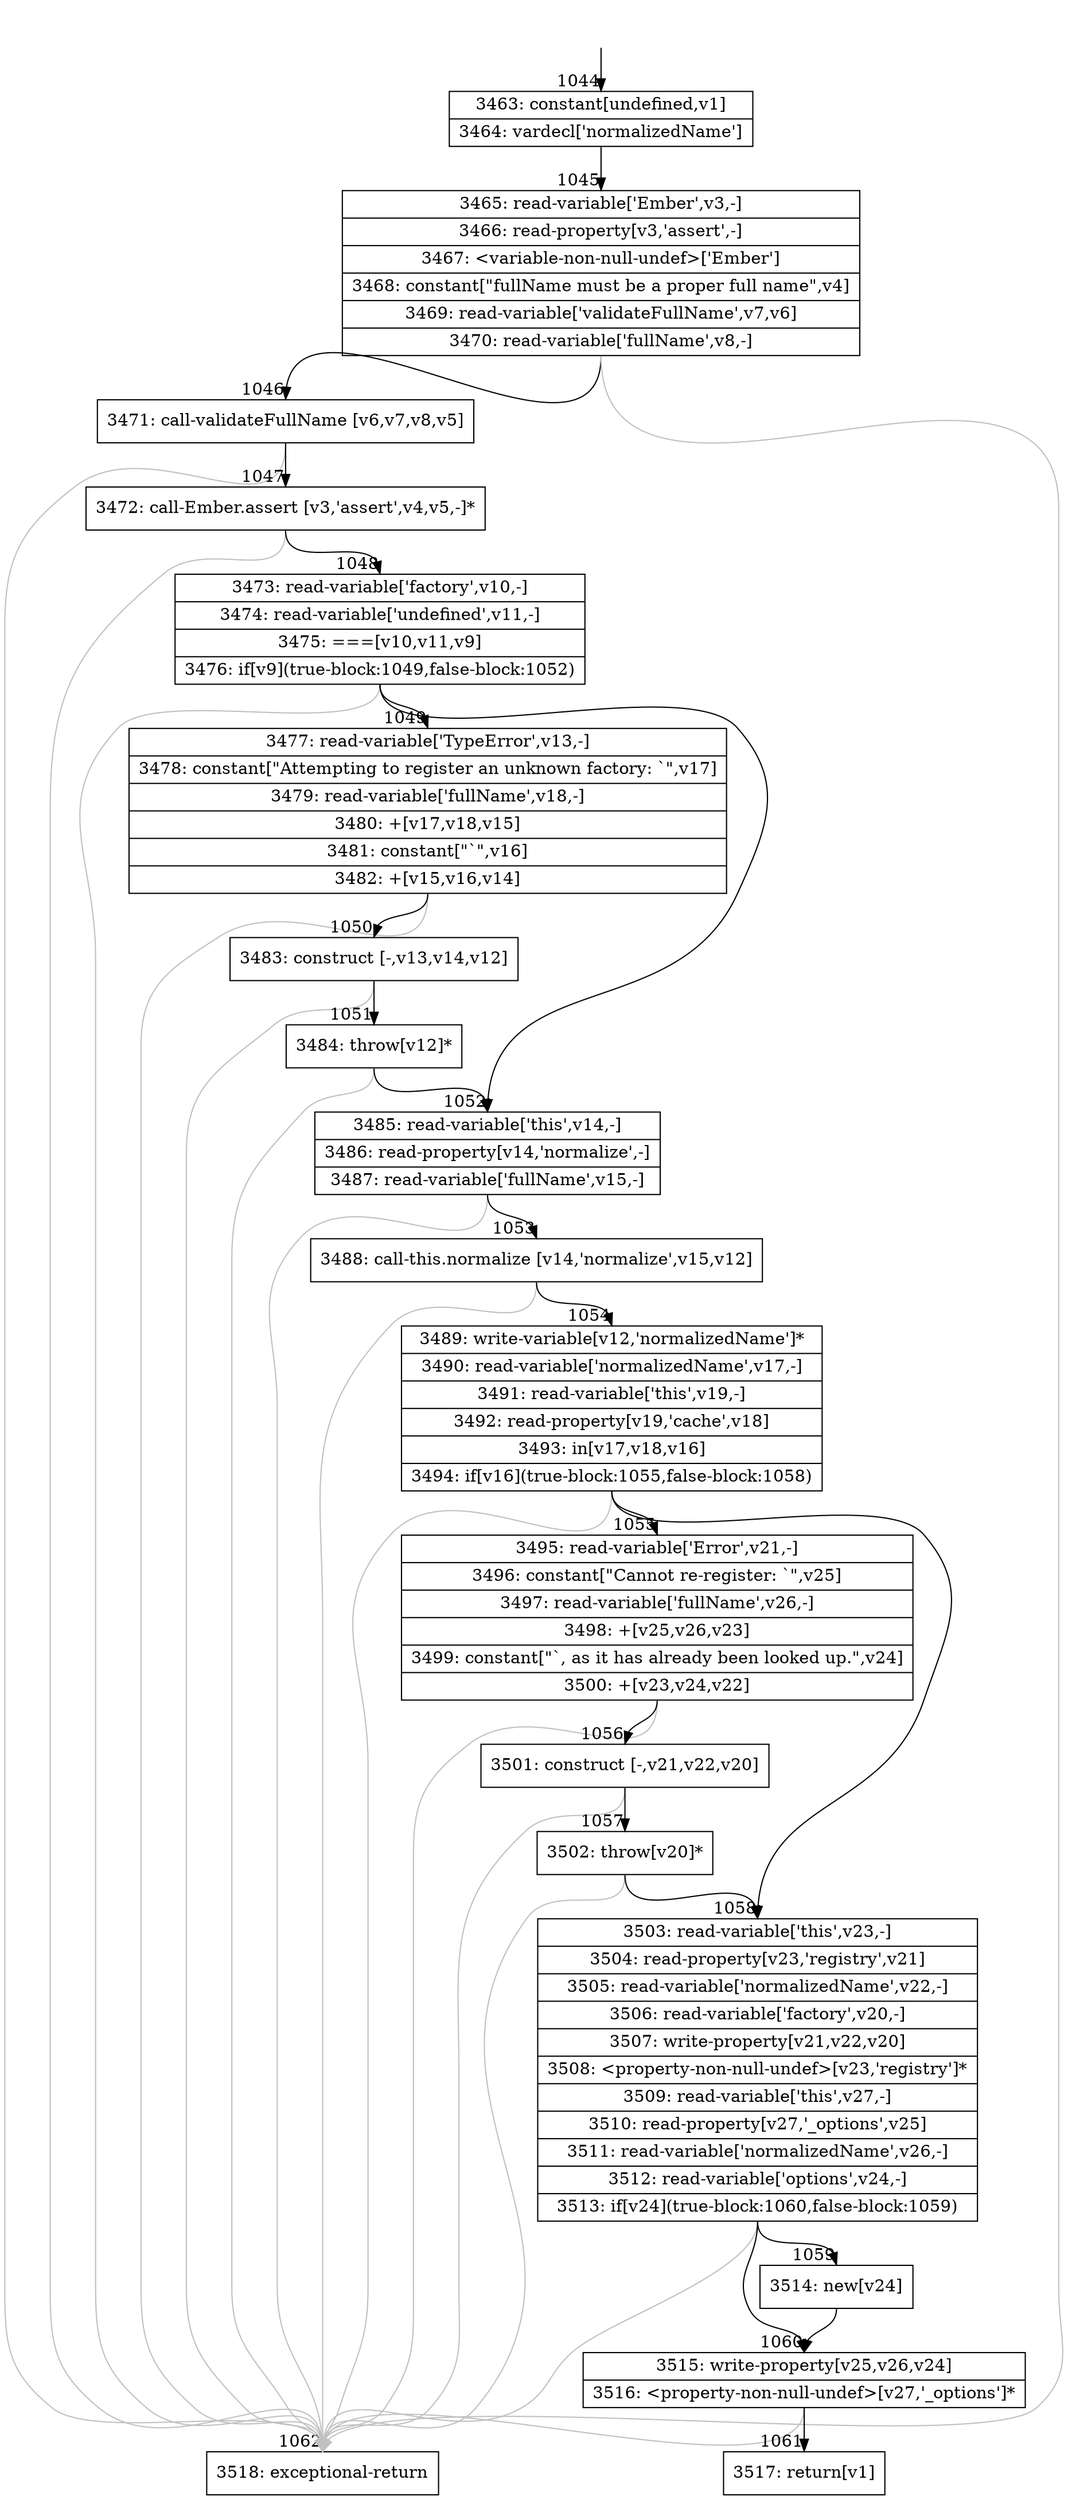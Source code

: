 digraph {
rankdir="TD"
BB_entry75[shape=none,label=""];
BB_entry75 -> BB1044 [tailport=s, headport=n, headlabel="    1044"]
BB1044 [shape=record label="{3463: constant[undefined,v1]|3464: vardecl['normalizedName']}" ] 
BB1044 -> BB1045 [tailport=s, headport=n, headlabel="      1045"]
BB1045 [shape=record label="{3465: read-variable['Ember',v3,-]|3466: read-property[v3,'assert',-]|3467: \<variable-non-null-undef\>['Ember']|3468: constant[\"fullName must be a proper full name\",v4]|3469: read-variable['validateFullName',v7,v6]|3470: read-variable['fullName',v8,-]}" ] 
BB1045 -> BB1046 [tailport=s, headport=n, headlabel="      1046"]
BB1045 -> BB1062 [tailport=s, headport=n, color=gray, headlabel="      1062"]
BB1046 [shape=record label="{3471: call-validateFullName [v6,v7,v8,v5]}" ] 
BB1046 -> BB1047 [tailport=s, headport=n, headlabel="      1047"]
BB1046 -> BB1062 [tailport=s, headport=n, color=gray]
BB1047 [shape=record label="{3472: call-Ember.assert [v3,'assert',v4,v5,-]*}" ] 
BB1047 -> BB1048 [tailport=s, headport=n, headlabel="      1048"]
BB1047 -> BB1062 [tailport=s, headport=n, color=gray]
BB1048 [shape=record label="{3473: read-variable['factory',v10,-]|3474: read-variable['undefined',v11,-]|3475: ===[v10,v11,v9]|3476: if[v9](true-block:1049,false-block:1052)}" ] 
BB1048 -> BB1049 [tailport=s, headport=n, headlabel="      1049"]
BB1048 -> BB1052 [tailport=s, headport=n, headlabel="      1052"]
BB1048 -> BB1062 [tailport=s, headport=n, color=gray]
BB1049 [shape=record label="{3477: read-variable['TypeError',v13,-]|3478: constant[\"Attempting to register an unknown factory: `\",v17]|3479: read-variable['fullName',v18,-]|3480: +[v17,v18,v15]|3481: constant[\"`\",v16]|3482: +[v15,v16,v14]}" ] 
BB1049 -> BB1050 [tailport=s, headport=n, headlabel="      1050"]
BB1049 -> BB1062 [tailport=s, headport=n, color=gray]
BB1050 [shape=record label="{3483: construct [-,v13,v14,v12]}" ] 
BB1050 -> BB1051 [tailport=s, headport=n, headlabel="      1051"]
BB1050 -> BB1062 [tailport=s, headport=n, color=gray]
BB1051 [shape=record label="{3484: throw[v12]*}" ] 
BB1051 -> BB1052 [tailport=s, headport=n]
BB1051 -> BB1062 [tailport=s, headport=n, color=gray]
BB1052 [shape=record label="{3485: read-variable['this',v14,-]|3486: read-property[v14,'normalize',-]|3487: read-variable['fullName',v15,-]}" ] 
BB1052 -> BB1053 [tailport=s, headport=n, headlabel="      1053"]
BB1052 -> BB1062 [tailport=s, headport=n, color=gray]
BB1053 [shape=record label="{3488: call-this.normalize [v14,'normalize',v15,v12]}" ] 
BB1053 -> BB1054 [tailport=s, headport=n, headlabel="      1054"]
BB1053 -> BB1062 [tailport=s, headport=n, color=gray]
BB1054 [shape=record label="{3489: write-variable[v12,'normalizedName']*|3490: read-variable['normalizedName',v17,-]|3491: read-variable['this',v19,-]|3492: read-property[v19,'cache',v18]|3493: in[v17,v18,v16]|3494: if[v16](true-block:1055,false-block:1058)}" ] 
BB1054 -> BB1055 [tailport=s, headport=n, headlabel="      1055"]
BB1054 -> BB1058 [tailport=s, headport=n, headlabel="      1058"]
BB1054 -> BB1062 [tailport=s, headport=n, color=gray]
BB1055 [shape=record label="{3495: read-variable['Error',v21,-]|3496: constant[\"Cannot re-register: `\",v25]|3497: read-variable['fullName',v26,-]|3498: +[v25,v26,v23]|3499: constant[\"`, as it has already been looked up.\",v24]|3500: +[v23,v24,v22]}" ] 
BB1055 -> BB1056 [tailport=s, headport=n, headlabel="      1056"]
BB1055 -> BB1062 [tailport=s, headport=n, color=gray]
BB1056 [shape=record label="{3501: construct [-,v21,v22,v20]}" ] 
BB1056 -> BB1057 [tailport=s, headport=n, headlabel="      1057"]
BB1056 -> BB1062 [tailport=s, headport=n, color=gray]
BB1057 [shape=record label="{3502: throw[v20]*}" ] 
BB1057 -> BB1058 [tailport=s, headport=n]
BB1057 -> BB1062 [tailport=s, headport=n, color=gray]
BB1058 [shape=record label="{3503: read-variable['this',v23,-]|3504: read-property[v23,'registry',v21]|3505: read-variable['normalizedName',v22,-]|3506: read-variable['factory',v20,-]|3507: write-property[v21,v22,v20]|3508: \<property-non-null-undef\>[v23,'registry']*|3509: read-variable['this',v27,-]|3510: read-property[v27,'_options',v25]|3511: read-variable['normalizedName',v26,-]|3512: read-variable['options',v24,-]|3513: if[v24](true-block:1060,false-block:1059)}" ] 
BB1058 -> BB1060 [tailport=s, headport=n, headlabel="      1060"]
BB1058 -> BB1059 [tailport=s, headport=n, headlabel="      1059"]
BB1058 -> BB1062 [tailport=s, headport=n, color=gray]
BB1059 [shape=record label="{3514: new[v24]}" ] 
BB1059 -> BB1060 [tailport=s, headport=n]
BB1060 [shape=record label="{3515: write-property[v25,v26,v24]|3516: \<property-non-null-undef\>[v27,'_options']*}" ] 
BB1060 -> BB1061 [tailport=s, headport=n, headlabel="      1061"]
BB1060 -> BB1062 [tailport=s, headport=n, color=gray]
BB1061 [shape=record label="{3517: return[v1]}" ] 
BB1062 [shape=record label="{3518: exceptional-return}" ] 
//#$~ 1247
}
